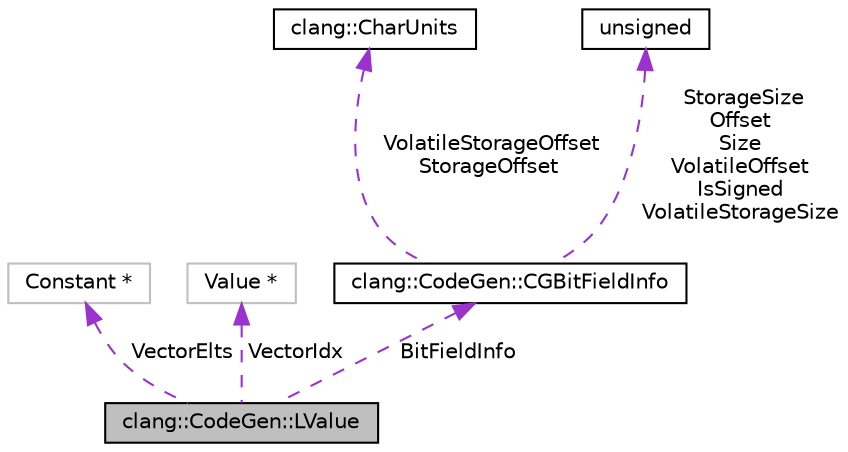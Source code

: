 digraph "clang::CodeGen::LValue"
{
 // LATEX_PDF_SIZE
  bgcolor="transparent";
  edge [fontname="Helvetica",fontsize="10",labelfontname="Helvetica",labelfontsize="10"];
  node [fontname="Helvetica",fontsize="10",shape=record];
  Node1 [label="clang::CodeGen::LValue",height=0.2,width=0.4,color="black", fillcolor="grey75", style="filled", fontcolor="black",tooltip="LValue - This represents an lvalue references."];
  Node2 -> Node1 [dir="back",color="darkorchid3",fontsize="10",style="dashed",label=" VectorElts" ,fontname="Helvetica"];
  Node2 [label="Constant *",height=0.2,width=0.4,color="grey75",tooltip=" "];
  Node3 -> Node1 [dir="back",color="darkorchid3",fontsize="10",style="dashed",label=" VectorIdx" ,fontname="Helvetica"];
  Node3 [label="Value *",height=0.2,width=0.4,color="grey75",tooltip=" "];
  Node4 -> Node1 [dir="back",color="darkorchid3",fontsize="10",style="dashed",label=" BitFieldInfo" ,fontname="Helvetica"];
  Node4 [label="clang::CodeGen::CGBitFieldInfo",height=0.2,width=0.4,color="black",URL="$structclang_1_1CodeGen_1_1CGBitFieldInfo.html",tooltip="Structure with information about how a bitfield should be accessed."];
  Node5 -> Node4 [dir="back",color="darkorchid3",fontsize="10",style="dashed",label=" VolatileStorageOffset\nStorageOffset" ,fontname="Helvetica"];
  Node5 [label="clang::CharUnits",height=0.2,width=0.4,color="black",URL="$classclang_1_1CharUnits.html",tooltip="CharUnits - This is an opaque type for sizes expressed in character units."];
  Node6 -> Node4 [dir="back",color="darkorchid3",fontsize="10",style="dashed",label=" StorageSize\nOffset\nSize\nVolatileOffset\nIsSigned\nVolatileStorageSize" ,fontname="Helvetica"];
  Node6 [label="unsigned",height=0.2,width=0.4,color="black",URL="$classunsigned.html",tooltip=" "];
}
